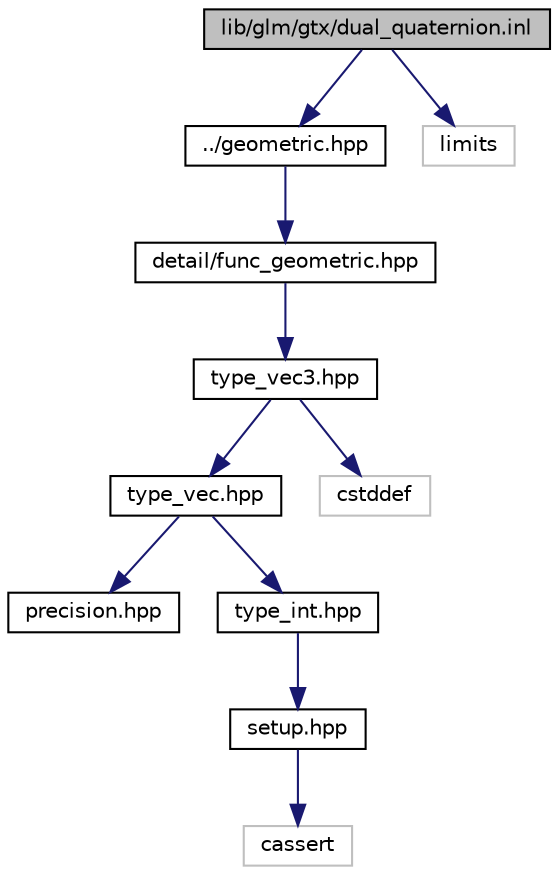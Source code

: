 digraph "lib/glm/gtx/dual_quaternion.inl"
{
  edge [fontname="Helvetica",fontsize="10",labelfontname="Helvetica",labelfontsize="10"];
  node [fontname="Helvetica",fontsize="10",shape=record];
  Node0 [label="lib/glm/gtx/dual_quaternion.inl",height=0.2,width=0.4,color="black", fillcolor="grey75", style="filled", fontcolor="black"];
  Node0 -> Node1 [color="midnightblue",fontsize="10",style="solid",fontname="Helvetica"];
  Node1 [label="../geometric.hpp",height=0.2,width=0.4,color="black", fillcolor="white", style="filled",URL="$geometric_8hpp.html"];
  Node1 -> Node2 [color="midnightblue",fontsize="10",style="solid",fontname="Helvetica"];
  Node2 [label="detail/func_geometric.hpp",height=0.2,width=0.4,color="black", fillcolor="white", style="filled",URL="$func__geometric_8hpp_source.html"];
  Node2 -> Node3 [color="midnightblue",fontsize="10",style="solid",fontname="Helvetica"];
  Node3 [label="type_vec3.hpp",height=0.2,width=0.4,color="black", fillcolor="white", style="filled",URL="$type__vec3_8hpp_source.html"];
  Node3 -> Node4 [color="midnightblue",fontsize="10",style="solid",fontname="Helvetica"];
  Node4 [label="type_vec.hpp",height=0.2,width=0.4,color="black", fillcolor="white", style="filled",URL="$type__vec_8hpp_source.html"];
  Node4 -> Node5 [color="midnightblue",fontsize="10",style="solid",fontname="Helvetica"];
  Node5 [label="precision.hpp",height=0.2,width=0.4,color="black", fillcolor="white", style="filled",URL="$precision_8hpp_source.html"];
  Node4 -> Node6 [color="midnightblue",fontsize="10",style="solid",fontname="Helvetica"];
  Node6 [label="type_int.hpp",height=0.2,width=0.4,color="black", fillcolor="white", style="filled",URL="$type__int_8hpp_source.html"];
  Node6 -> Node7 [color="midnightblue",fontsize="10",style="solid",fontname="Helvetica"];
  Node7 [label="setup.hpp",height=0.2,width=0.4,color="black", fillcolor="white", style="filled",URL="$setup_8hpp_source.html"];
  Node7 -> Node8 [color="midnightblue",fontsize="10",style="solid",fontname="Helvetica"];
  Node8 [label="cassert",height=0.2,width=0.4,color="grey75", fillcolor="white", style="filled"];
  Node3 -> Node9 [color="midnightblue",fontsize="10",style="solid",fontname="Helvetica"];
  Node9 [label="cstddef",height=0.2,width=0.4,color="grey75", fillcolor="white", style="filled"];
  Node0 -> Node10 [color="midnightblue",fontsize="10",style="solid",fontname="Helvetica"];
  Node10 [label="limits",height=0.2,width=0.4,color="grey75", fillcolor="white", style="filled"];
}
